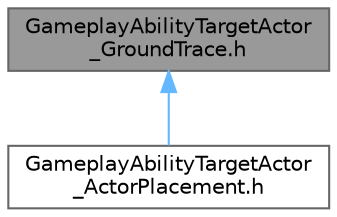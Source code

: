 digraph "GameplayAbilityTargetActor_GroundTrace.h"
{
 // INTERACTIVE_SVG=YES
 // LATEX_PDF_SIZE
  bgcolor="transparent";
  edge [fontname=Helvetica,fontsize=10,labelfontname=Helvetica,labelfontsize=10];
  node [fontname=Helvetica,fontsize=10,shape=box,height=0.2,width=0.4];
  Node1 [id="Node000001",label="GameplayAbilityTargetActor\l_GroundTrace.h",height=0.2,width=0.4,color="gray40", fillcolor="grey60", style="filled", fontcolor="black",tooltip=" "];
  Node1 -> Node2 [id="edge1_Node000001_Node000002",dir="back",color="steelblue1",style="solid",tooltip=" "];
  Node2 [id="Node000002",label="GameplayAbilityTargetActor\l_ActorPlacement.h",height=0.2,width=0.4,color="grey40", fillcolor="white", style="filled",URL="$d5/d60/GameplayAbilityTargetActor__ActorPlacement_8h.html",tooltip=" "];
}
